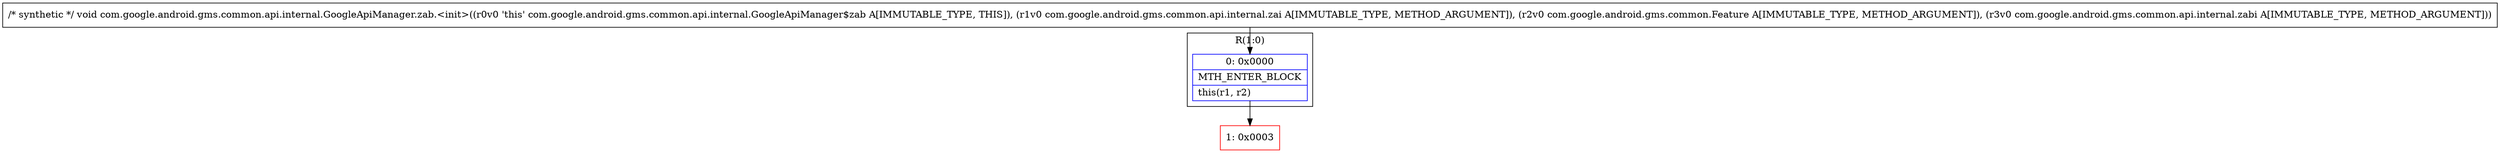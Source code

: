 digraph "CFG forcom.google.android.gms.common.api.internal.GoogleApiManager.zab.\<init\>(Lcom\/google\/android\/gms\/common\/api\/internal\/zai;Lcom\/google\/android\/gms\/common\/Feature;Lcom\/google\/android\/gms\/common\/api\/internal\/zabi;)V" {
subgraph cluster_Region_588006631 {
label = "R(1:0)";
node [shape=record,color=blue];
Node_0 [shape=record,label="{0\:\ 0x0000|MTH_ENTER_BLOCK\l|this(r1, r2)\l}"];
}
Node_1 [shape=record,color=red,label="{1\:\ 0x0003}"];
MethodNode[shape=record,label="{\/* synthetic *\/ void com.google.android.gms.common.api.internal.GoogleApiManager.zab.\<init\>((r0v0 'this' com.google.android.gms.common.api.internal.GoogleApiManager$zab A[IMMUTABLE_TYPE, THIS]), (r1v0 com.google.android.gms.common.api.internal.zai A[IMMUTABLE_TYPE, METHOD_ARGUMENT]), (r2v0 com.google.android.gms.common.Feature A[IMMUTABLE_TYPE, METHOD_ARGUMENT]), (r3v0 com.google.android.gms.common.api.internal.zabi A[IMMUTABLE_TYPE, METHOD_ARGUMENT])) }"];
MethodNode -> Node_0;
Node_0 -> Node_1;
}

